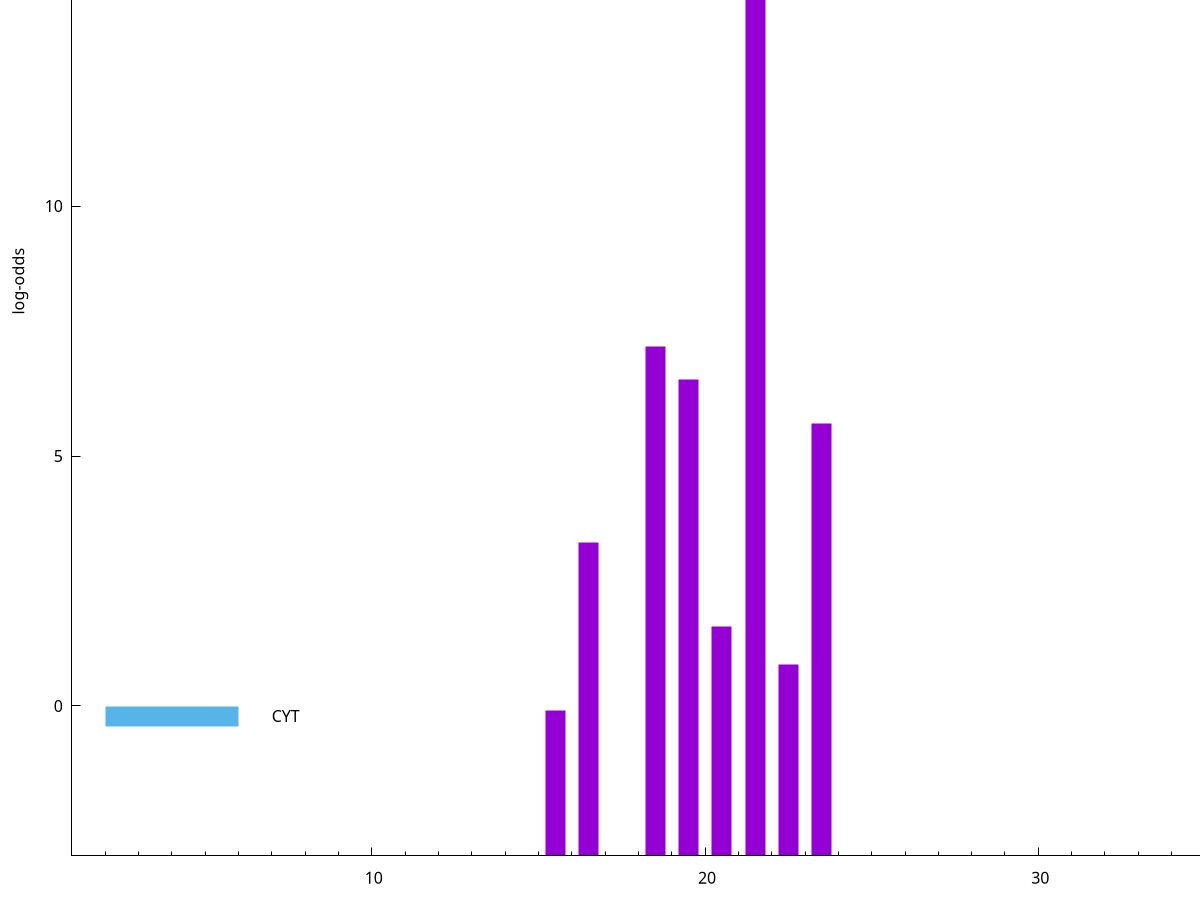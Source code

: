 set title "LipoP predictions for SRR4017915.gff"
set size 2., 1.4
set xrange [1:70] 
set mxtics 10
set yrange [-3:20]
set y2range [0:23]
set ylabel "log-odds"
set term postscript eps color solid "Helvetica" 30
set output "SRR4017915.gff33.eps"
set arrow from 2,17.7155 to 6,17.7155 nohead lt 1 lw 20
set label "SpI" at 7,17.7155
set arrow from 2,-0.200913 to 6,-0.200913 nohead lt 3 lw 20
set label "CYT" at 7,-0.200913
set arrow from 2,17.7155 to 6,17.7155 nohead lt 1 lw 20
set label "SpI" at 7,17.7155
# NOTE: The scores below are the log-odds scores with the threshold
# NOTE: subtracted (a hack to make gnuplot make the histogram all
# NOTE: look nice).
plot "-" axes x1y2 title "" with impulses lt 1 lw 20
21.500000 20.713500
18.500000 10.182470
19.500000 9.539090
23.500000 8.654200
16.500000 6.276890
20.500000 4.588420
22.500000 3.826295
15.500000 2.902780
e
exit
